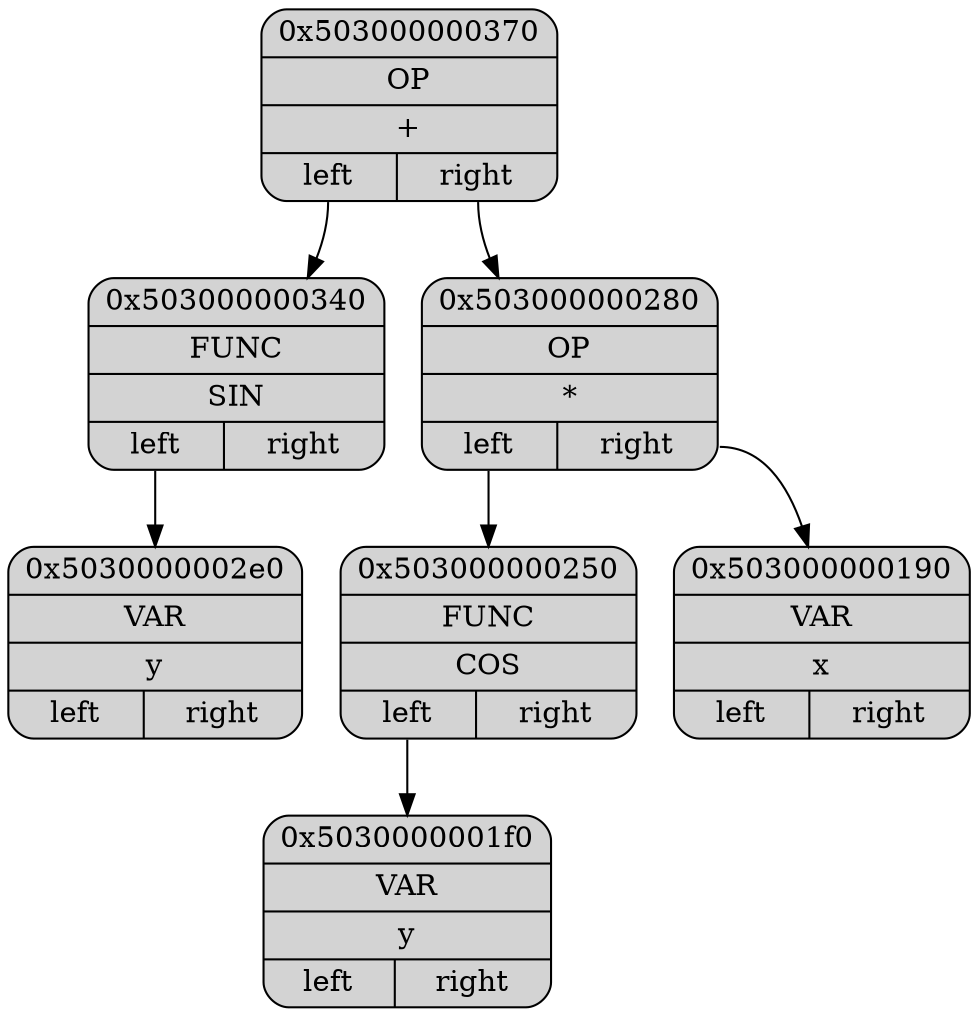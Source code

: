 digraph G
{
node[shape="record", style="rounded, filled"];

p0x503000000370[label = "{ <ptr> 0x503000000370 |<type> OP | <data>+| { <l>left|<r>right } }"];
p0x503000000340[label = "{ <ptr> 0x503000000340 |<type> FUNC | <data>SIN| { <l>left|<r>right } }"];
p0x5030000002e0[label = "{ <ptr> 0x5030000002e0 |<type> VAR | <data>y| { <l>left|<r>right } }"];
p0x503000000280[label = "{ <ptr> 0x503000000280 |<type> OP | <data>*| { <l>left|<r>right } }"];
p0x503000000250[label = "{ <ptr> 0x503000000250 |<type> FUNC | <data>COS| { <l>left|<r>right } }"];
p0x5030000001f0[label = "{ <ptr> 0x5030000001f0 |<type> VAR | <data>y| { <l>left|<r>right } }"];
p0x503000000190[label = "{ <ptr> 0x503000000190 |<type> VAR | <data>x| { <l>left|<r>right } }"];

p0x503000000370:<l> -> p0x503000000340
p0x503000000340:<l> -> p0x5030000002e0
p0x503000000370:<r> -> p0x503000000280
p0x503000000280:<l> -> p0x503000000250
p0x503000000250:<l> -> p0x5030000001f0
p0x503000000280:<r> -> p0x503000000190
}
